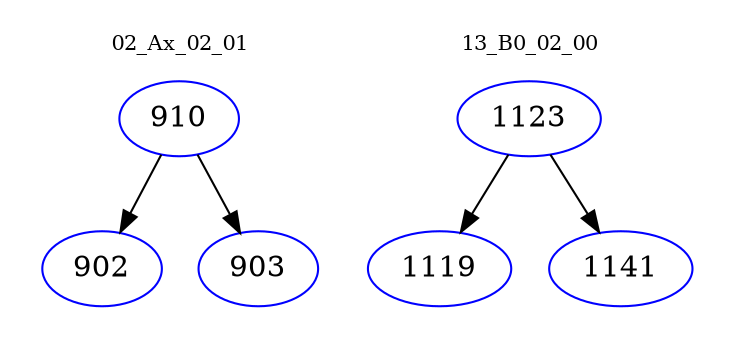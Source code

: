 digraph{
subgraph cluster_0 {
color = white
label = "02_Ax_02_01";
fontsize=10;
T0_910 [label="910", color="blue"]
T0_910 -> T0_902 [color="black"]
T0_902 [label="902", color="blue"]
T0_910 -> T0_903 [color="black"]
T0_903 [label="903", color="blue"]
}
subgraph cluster_1 {
color = white
label = "13_B0_02_00";
fontsize=10;
T1_1123 [label="1123", color="blue"]
T1_1123 -> T1_1119 [color="black"]
T1_1119 [label="1119", color="blue"]
T1_1123 -> T1_1141 [color="black"]
T1_1141 [label="1141", color="blue"]
}
}
